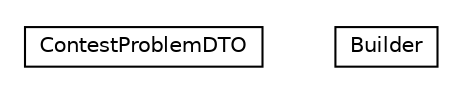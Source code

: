 #!/usr/local/bin/dot
#
# Class diagram 
# Generated by UMLGraph version 5.1 (http://www.umlgraph.org/)
#

digraph G {
	edge [fontname="Helvetica",fontsize=10,labelfontname="Helvetica",labelfontsize=10];
	node [fontname="Helvetica",fontsize=10,shape=plaintext];
	nodesep=0.25;
	ranksep=0.5;
	// cn.edu.uestc.acmicpc.db.dto.impl.contestProblem.ContestProblemDTO
	c1042 [label=<<table title="cn.edu.uestc.acmicpc.db.dto.impl.contestProblem.ContestProblemDTO" border="0" cellborder="1" cellspacing="0" cellpadding="2" port="p" href="./ContestProblemDTO.html">
		<tr><td><table border="0" cellspacing="0" cellpadding="1">
<tr><td align="center" balign="center"> ContestProblemDTO </td></tr>
		</table></td></tr>
		</table>>, fontname="Helvetica", fontcolor="black", fontsize=10.0];
	// cn.edu.uestc.acmicpc.db.dto.impl.contestProblem.ContestProblemDTO.Builder
	c1043 [label=<<table title="cn.edu.uestc.acmicpc.db.dto.impl.contestProblem.ContestProblemDTO.Builder" border="0" cellborder="1" cellspacing="0" cellpadding="2" port="p" href="./ContestProblemDTO.Builder.html">
		<tr><td><table border="0" cellspacing="0" cellpadding="1">
<tr><td align="center" balign="center"> Builder </td></tr>
		</table></td></tr>
		</table>>, fontname="Helvetica", fontcolor="black", fontsize=10.0];
}

